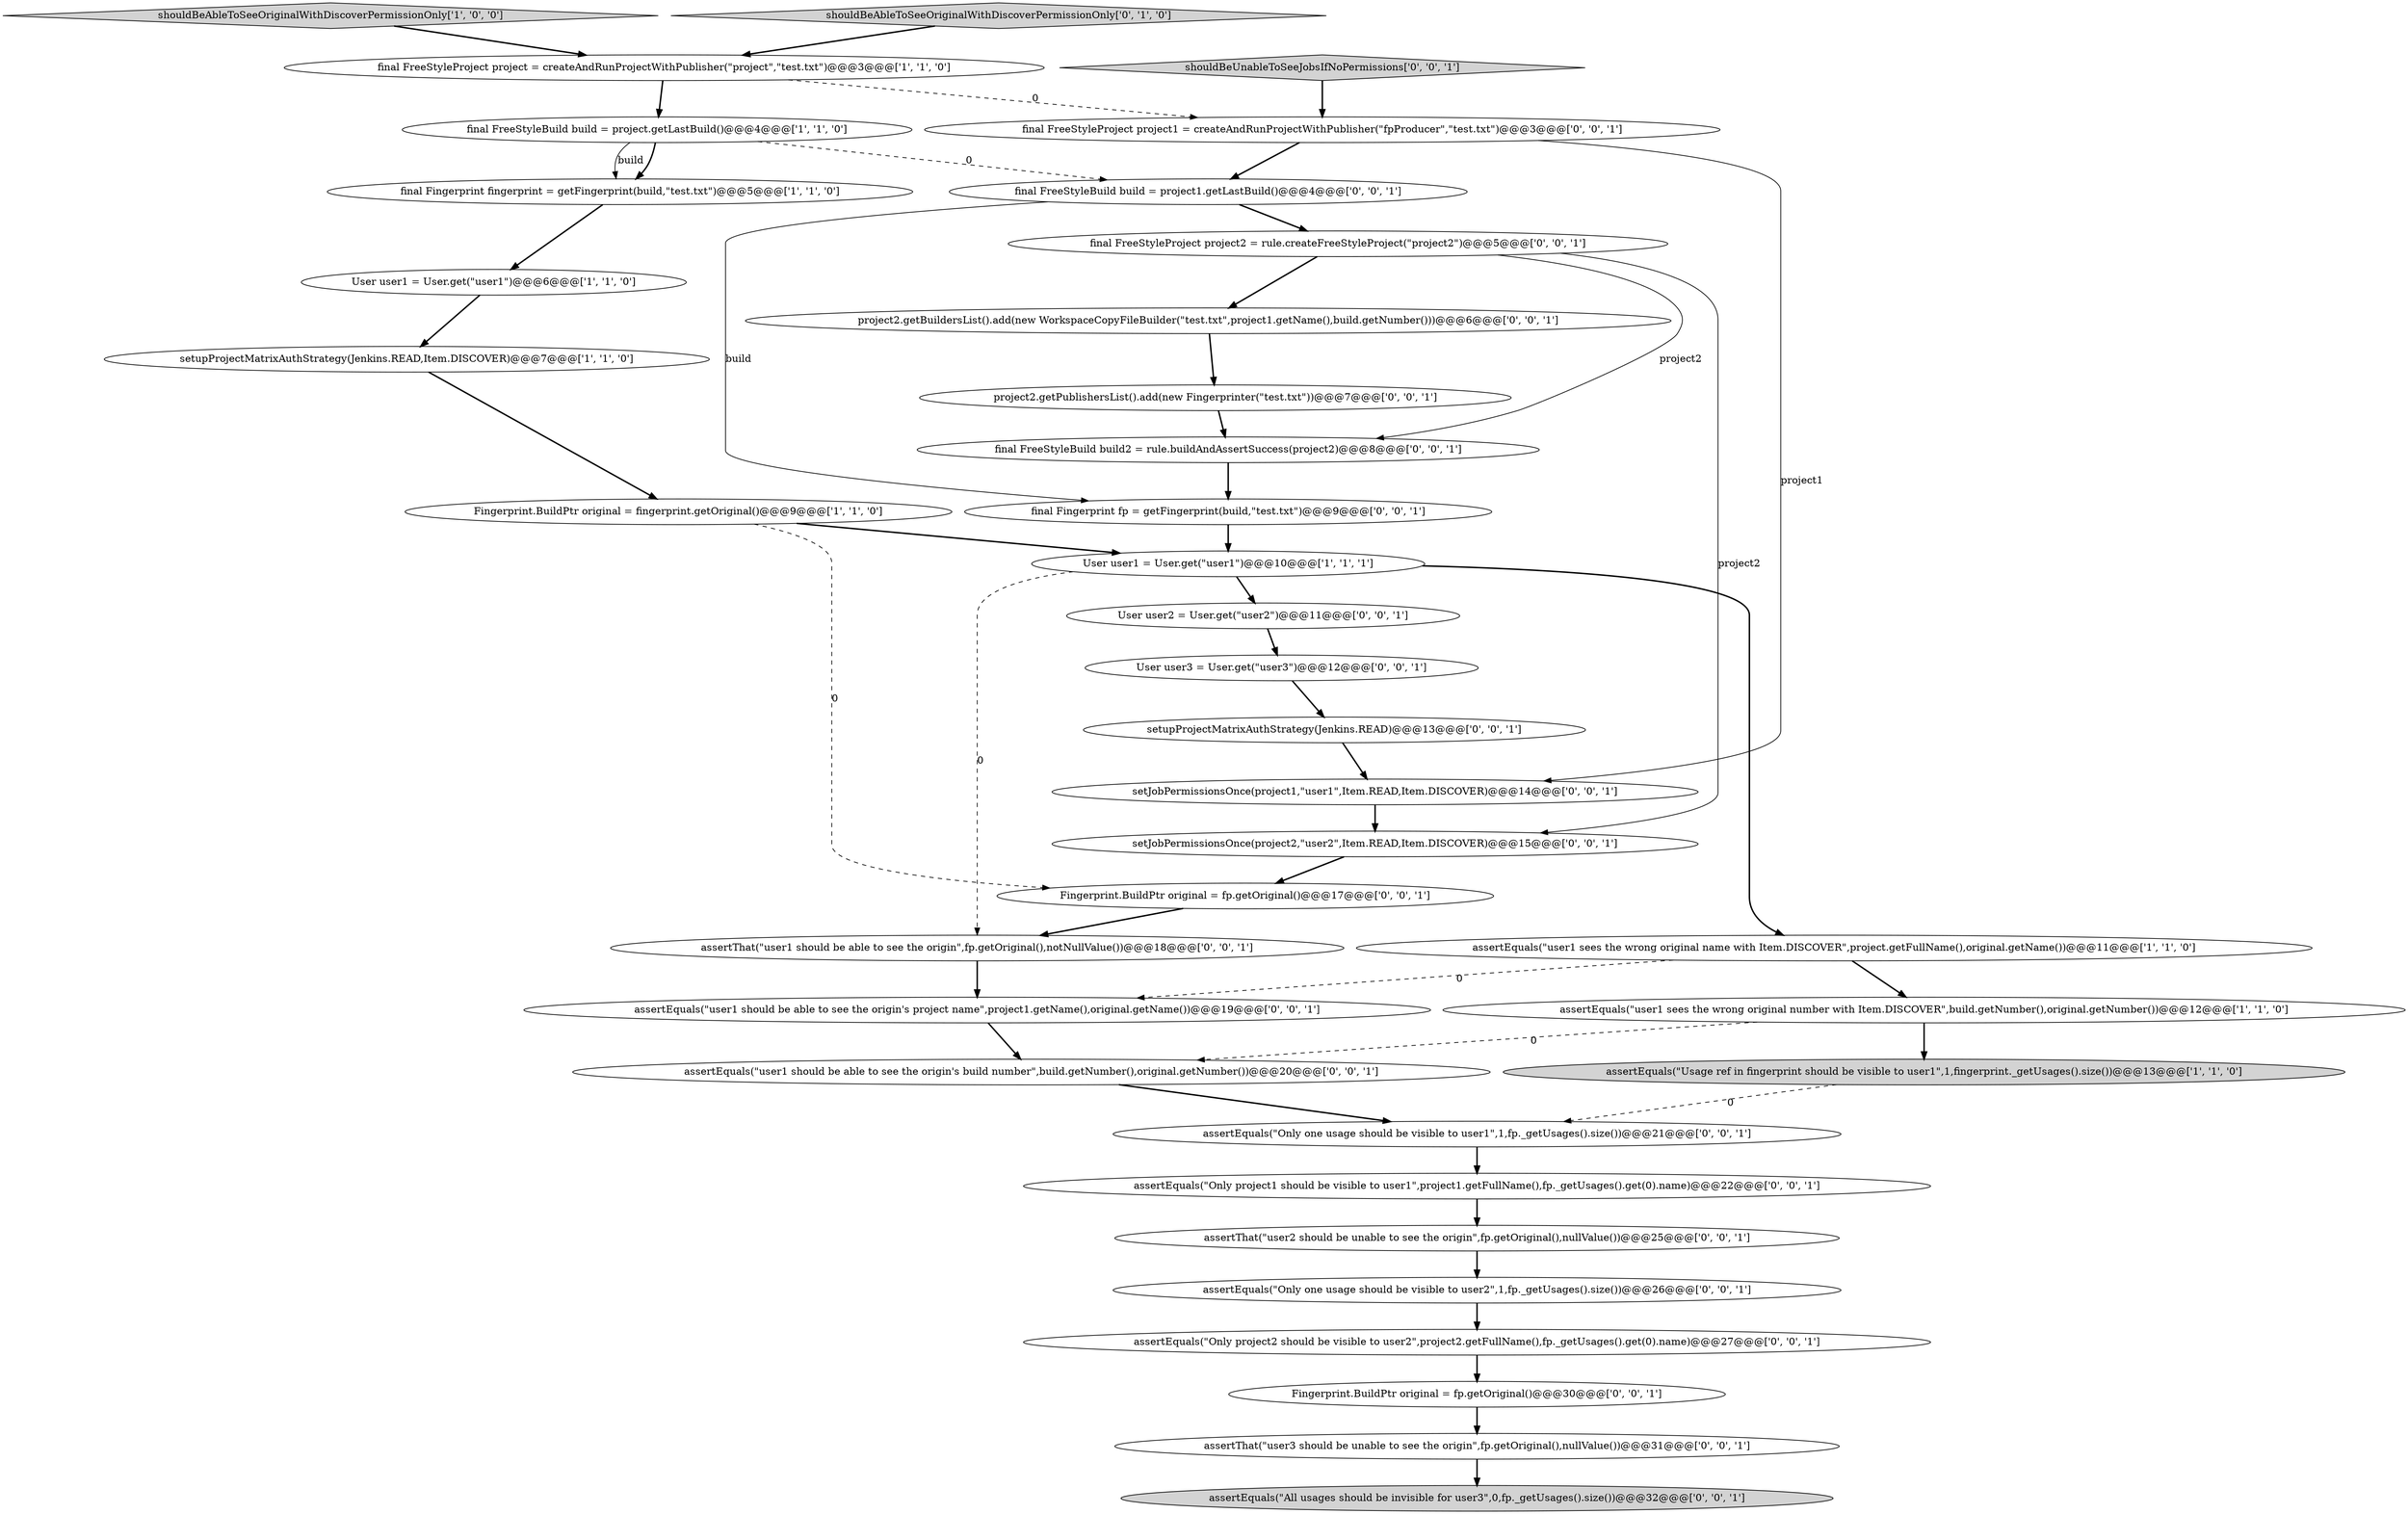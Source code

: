 digraph {
32 [style = filled, label = "Fingerprint.BuildPtr original = fp.getOriginal()@@@30@@@['0', '0', '1']", fillcolor = white, shape = ellipse image = "AAA0AAABBB3BBB"];
30 [style = filled, label = "shouldBeUnableToSeeJobsIfNoPermissions['0', '0', '1']", fillcolor = lightgray, shape = diamond image = "AAA0AAABBB3BBB"];
6 [style = filled, label = "final Fingerprint fingerprint = getFingerprint(build,\"test.txt\")@@@5@@@['1', '1', '0']", fillcolor = white, shape = ellipse image = "AAA0AAABBB1BBB"];
24 [style = filled, label = "setJobPermissionsOnce(project2,\"user2\",Item.READ,Item.DISCOVER)@@@15@@@['0', '0', '1']", fillcolor = white, shape = ellipse image = "AAA0AAABBB3BBB"];
4 [style = filled, label = "User user1 = User.get(\"user1\")@@@6@@@['1', '1', '0']", fillcolor = white, shape = ellipse image = "AAA0AAABBB1BBB"];
22 [style = filled, label = "final Fingerprint fp = getFingerprint(build,\"test.txt\")@@@9@@@['0', '0', '1']", fillcolor = white, shape = ellipse image = "AAA0AAABBB3BBB"];
33 [style = filled, label = "final FreeStyleBuild build2 = rule.buildAndAssertSuccess(project2)@@@8@@@['0', '0', '1']", fillcolor = white, shape = ellipse image = "AAA0AAABBB3BBB"];
16 [style = filled, label = "setupProjectMatrixAuthStrategy(Jenkins.READ)@@@13@@@['0', '0', '1']", fillcolor = white, shape = ellipse image = "AAA0AAABBB3BBB"];
12 [style = filled, label = "assertThat(\"user2 should be unable to see the origin\",fp.getOriginal(),nullValue())@@@25@@@['0', '0', '1']", fillcolor = white, shape = ellipse image = "AAA0AAABBB3BBB"];
18 [style = filled, label = "assertThat(\"user3 should be unable to see the origin\",fp.getOriginal(),nullValue())@@@31@@@['0', '0', '1']", fillcolor = white, shape = ellipse image = "AAA0AAABBB3BBB"];
20 [style = filled, label = "Fingerprint.BuildPtr original = fp.getOriginal()@@@17@@@['0', '0', '1']", fillcolor = white, shape = ellipse image = "AAA0AAABBB3BBB"];
10 [style = filled, label = "assertEquals(\"user1 sees the wrong original number with Item.DISCOVER\",build.getNumber(),original.getNumber())@@@12@@@['1', '1', '0']", fillcolor = white, shape = ellipse image = "AAA0AAABBB1BBB"];
27 [style = filled, label = "final FreeStyleBuild build = project1.getLastBuild()@@@4@@@['0', '0', '1']", fillcolor = white, shape = ellipse image = "AAA0AAABBB3BBB"];
1 [style = filled, label = "assertEquals(\"Usage ref in fingerprint should be visible to user1\",1,fingerprint._getUsages().size())@@@13@@@['1', '1', '0']", fillcolor = lightgray, shape = ellipse image = "AAA0AAABBB1BBB"];
9 [style = filled, label = "setupProjectMatrixAuthStrategy(Jenkins.READ,Item.DISCOVER)@@@7@@@['1', '1', '0']", fillcolor = white, shape = ellipse image = "AAA0AAABBB1BBB"];
23 [style = filled, label = "setJobPermissionsOnce(project1,\"user1\",Item.READ,Item.DISCOVER)@@@14@@@['0', '0', '1']", fillcolor = white, shape = ellipse image = "AAA0AAABBB3BBB"];
17 [style = filled, label = "User user3 = User.get(\"user3\")@@@12@@@['0', '0', '1']", fillcolor = white, shape = ellipse image = "AAA0AAABBB3BBB"];
25 [style = filled, label = "assertEquals(\"Only project2 should be visible to user2\",project2.getFullName(),fp._getUsages().get(0).name)@@@27@@@['0', '0', '1']", fillcolor = white, shape = ellipse image = "AAA0AAABBB3BBB"];
8 [style = filled, label = "User user1 = User.get(\"user1\")@@@10@@@['1', '1', '1']", fillcolor = white, shape = ellipse image = "AAA0AAABBB1BBB"];
21 [style = filled, label = "assertEquals(\"Only project1 should be visible to user1\",project1.getFullName(),fp._getUsages().get(0).name)@@@22@@@['0', '0', '1']", fillcolor = white, shape = ellipse image = "AAA0AAABBB3BBB"];
29 [style = filled, label = "project2.getPublishersList().add(new Fingerprinter(\"test.txt\"))@@@7@@@['0', '0', '1']", fillcolor = white, shape = ellipse image = "AAA0AAABBB3BBB"];
3 [style = filled, label = "shouldBeAbleToSeeOriginalWithDiscoverPermissionOnly['1', '0', '0']", fillcolor = lightgray, shape = diamond image = "AAA0AAABBB1BBB"];
11 [style = filled, label = "shouldBeAbleToSeeOriginalWithDiscoverPermissionOnly['0', '1', '0']", fillcolor = lightgray, shape = diamond image = "AAA0AAABBB2BBB"];
2 [style = filled, label = "final FreeStyleProject project = createAndRunProjectWithPublisher(\"project\",\"test.txt\")@@@3@@@['1', '1', '0']", fillcolor = white, shape = ellipse image = "AAA0AAABBB1BBB"];
5 [style = filled, label = "assertEquals(\"user1 sees the wrong original name with Item.DISCOVER\",project.getFullName(),original.getName())@@@11@@@['1', '1', '0']", fillcolor = white, shape = ellipse image = "AAA0AAABBB1BBB"];
7 [style = filled, label = "Fingerprint.BuildPtr original = fingerprint.getOriginal()@@@9@@@['1', '1', '0']", fillcolor = white, shape = ellipse image = "AAA0AAABBB1BBB"];
13 [style = filled, label = "assertEquals(\"Only one usage should be visible to user2\",1,fp._getUsages().size())@@@26@@@['0', '0', '1']", fillcolor = white, shape = ellipse image = "AAA0AAABBB3BBB"];
19 [style = filled, label = "final FreeStyleProject project2 = rule.createFreeStyleProject(\"project2\")@@@5@@@['0', '0', '1']", fillcolor = white, shape = ellipse image = "AAA0AAABBB3BBB"];
14 [style = filled, label = "User user2 = User.get(\"user2\")@@@11@@@['0', '0', '1']", fillcolor = white, shape = ellipse image = "AAA0AAABBB3BBB"];
35 [style = filled, label = "assertEquals(\"All usages should be invisible for user3\",0,fp._getUsages().size())@@@32@@@['0', '0', '1']", fillcolor = lightgray, shape = ellipse image = "AAA0AAABBB3BBB"];
26 [style = filled, label = "final FreeStyleProject project1 = createAndRunProjectWithPublisher(\"fpProducer\",\"test.txt\")@@@3@@@['0', '0', '1']", fillcolor = white, shape = ellipse image = "AAA0AAABBB3BBB"];
36 [style = filled, label = "project2.getBuildersList().add(new WorkspaceCopyFileBuilder(\"test.txt\",project1.getName(),build.getNumber()))@@@6@@@['0', '0', '1']", fillcolor = white, shape = ellipse image = "AAA0AAABBB3BBB"];
34 [style = filled, label = "assertThat(\"user1 should be able to see the origin\",fp.getOriginal(),notNullValue())@@@18@@@['0', '0', '1']", fillcolor = white, shape = ellipse image = "AAA0AAABBB3BBB"];
31 [style = filled, label = "assertEquals(\"Only one usage should be visible to user1\",1,fp._getUsages().size())@@@21@@@['0', '0', '1']", fillcolor = white, shape = ellipse image = "AAA0AAABBB3BBB"];
0 [style = filled, label = "final FreeStyleBuild build = project.getLastBuild()@@@4@@@['1', '1', '0']", fillcolor = white, shape = ellipse image = "AAA0AAABBB1BBB"];
15 [style = filled, label = "assertEquals(\"user1 should be able to see the origin's project name\",project1.getName(),original.getName())@@@19@@@['0', '0', '1']", fillcolor = white, shape = ellipse image = "AAA0AAABBB3BBB"];
28 [style = filled, label = "assertEquals(\"user1 should be able to see the origin's build number\",build.getNumber(),original.getNumber())@@@20@@@['0', '0', '1']", fillcolor = white, shape = ellipse image = "AAA0AAABBB3BBB"];
0->6 [style = bold, label=""];
28->31 [style = bold, label=""];
31->21 [style = bold, label=""];
25->32 [style = bold, label=""];
14->17 [style = bold, label=""];
8->14 [style = bold, label=""];
30->26 [style = bold, label=""];
34->15 [style = bold, label=""];
7->8 [style = bold, label=""];
22->8 [style = bold, label=""];
6->4 [style = bold, label=""];
8->5 [style = bold, label=""];
10->28 [style = dashed, label="0"];
36->29 [style = bold, label=""];
3->2 [style = bold, label=""];
23->24 [style = bold, label=""];
2->26 [style = dashed, label="0"];
24->20 [style = bold, label=""];
0->27 [style = dashed, label="0"];
13->25 [style = bold, label=""];
7->20 [style = dashed, label="0"];
5->10 [style = bold, label=""];
26->27 [style = bold, label=""];
11->2 [style = bold, label=""];
21->12 [style = bold, label=""];
0->6 [style = solid, label="build"];
12->13 [style = bold, label=""];
32->18 [style = bold, label=""];
19->36 [style = bold, label=""];
10->1 [style = bold, label=""];
15->28 [style = bold, label=""];
33->22 [style = bold, label=""];
27->22 [style = solid, label="build"];
19->33 [style = solid, label="project2"];
16->23 [style = bold, label=""];
1->31 [style = dashed, label="0"];
4->9 [style = bold, label=""];
8->34 [style = dashed, label="0"];
27->19 [style = bold, label=""];
2->0 [style = bold, label=""];
19->24 [style = solid, label="project2"];
17->16 [style = bold, label=""];
29->33 [style = bold, label=""];
18->35 [style = bold, label=""];
5->15 [style = dashed, label="0"];
26->23 [style = solid, label="project1"];
20->34 [style = bold, label=""];
9->7 [style = bold, label=""];
}
